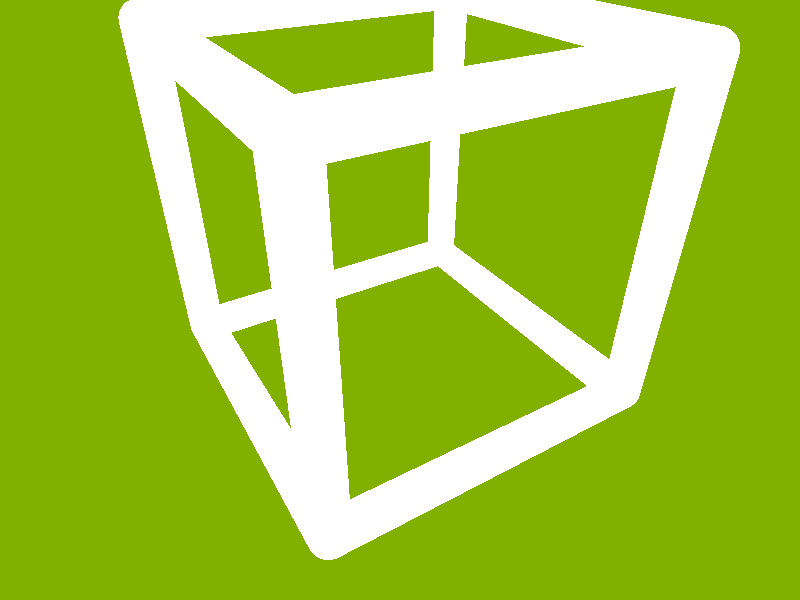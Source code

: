 // POV-Ray 3.6/3.7 Scene File "Stereo_Image_.pov"
// author: Friedrich A. Lohmueller, Jan-2013
// email: Friedrich.Lohmueller_at_t-online.de
// homepage: http://www.f-lohmueller.de
//--------------------------------------------------------------------------
#version 3.6;
global_settings{ assumed_gamma 1.1}
#default{ finish{ ambient 0.1 diffuse 0.9}} // conserve_energy}}
//--------------------------------------------------------------------------
#include "colors.inc"
#include "textures.inc"
#include "glass.inc"
#include "metals.inc"
#include "golds.inc"
#include "stones.inc"
#include "woods.inc"
#include "shapes.inc"
#include "shapes2.inc"
#include "functions.inc"
#include "math.inc"
#include "transforms.inc"
//--------------------------------------------------------------------------------------------------------<<<<
//--------------------------------------------------------------------------------------------------------<<<<
// stereo view:
#declare Eye_Distance =  pow(-1,frame_number) * 0.4;  // "-"= left eye's view ,  "+"= right eye's view;
// stereo starts with frame_number = 1
// odd frame_numbers  1, 3, 5, ... = right eye views
// even frame_numbers 2, 4, 6, ... = left eye views

// normal non stereo view (frame_number = 0 )
#if( frame_number = 0 )
#declare Eye_Distance = 0;
#end //------------------------------------------



//--------------------------------------------------------------------------------------------------------<<<<
//--------------------------------------------------------------------------------------------------------<<<<
//------------------------------------------------------------- Camera_Position, Camera_look_at, Camera_Angle
#declare Camera_Number = 1 ; // 2 = rotate
//--------------------------------------------------------------------------------------------------------<<<<
//--------------------------------------------------------------------------------------------------------<<<<
#switch ( Camera_Number )
#case (0)
  #declare Camera_Position = < 0.00, 2.00, -4.00> ;  // front view
  #declare Camera_Look_At  = < 0.00, 2.00,  0.00> ;
  #declare Camera_Angle    =  65 ;
#break
#case (1)  //
  #declare Camera_Position =  <2.50, 3.50,-1.50> ;  // ~diagonal view
  #declare Camera_Look_At  = < 0.00, 1.50, 0.00 > ;
  #declare Camera_Angle    =  65 ;
#break
#case (2)
  #declare Camera_Position = < 4.00, 2.00,  0.00> ;  // right side view
  #declare Camera_Look_At  = < 0.00, 2.00,  0.00> ;
  #declare Camera_Angle    =  65 ;
#break
#case (3)
  #declare Camera_Position = < 0.00, 6.00, -0.00001> ;  // top view // !!! not totally vertical!
  #declare Camera_Look_At  = < 0.00, 2.00,  0.00> ;
  #declare Camera_Angle    =  65 ;
#break
#else
  #declare Camera_Position = < 0.00, 2.00, -4.00> ;  // front view
  #declare Camera_Look_At  = < 0.00, 2.00,  0.00> ;
  #declare Camera_Angle    =  65 ;
#break
#end // of "#switch ( Camera_Number )" -----------------------------
//---------------------------------------------------------------------
//--------------------------------------------------------------------------------------------------------<<<<
//--------------------------------------------------------------------------------------------------------<<<<
camera{ location Camera_Position + Eye_Distance/2 * vnormalize( vcross( Camera_Look_At-Camera_Position, <0,1,0> ) )
        right    x*image_width/image_height
        angle    Camera_Angle
        look_at  Camera_Look_At//
    }// end camera
//--------------------------------------------------------------------------------------------------------<<<<
//--------------------------------------------------------------------------------------------------------<<<<

// sun --------------------------------------------------------------
light_source{<-1500,2500,-1500> color White*0.9}                      // sun light
light_source{ Camera_Position  color rgb<0.9,0.9,1>*0.1 shadowless }  // flash light

// sky --------------------------------------------------------------
plane{<0,1,0>,1 hollow
       texture{ pigment{ bozo turbulence 0.92
                         color_map { [0.00 rgb <0.20, 0.20, 1.0>*0.9]
                                     [0.50 rgb <0.20, 0.20, 1.0>*0.9]
                                     [0.70 rgb <1,1,1>]
                                     [0.85 rgb <0.25,0.25,0.25>]
                                     [1.0 rgb <0.5,0.5,0.5>]}
                        scale<1,1,1.5>*2.5  translate< 0,0,0>
                       }
                finish {ambient 1 diffuse 0} }
       scale 10000}

// fog on the ground -------------------------------------------------
fog { fog_type   2
      distance   100
      color      White*0.8
      fog_offset 0.1
      fog_alt    3
      turbulence 1.8
    }

// ground ------------------------------------------------------------
plane { <0,1,0>, 0
        texture{ pigment{ color rgb<0.35,0.65,0.0>*0.72 }
                 normal { bumps 0.75 scale 0.015 }
                 finish { phong 0.1 }
               } // end of texture
      } // end of plane

//---------------------------------------------------------------------
//---------------------------- objects in scene -----------------------
//---------------------------------------------------------------------



object{ // Wire_Box(A, B, WireRadius, UseMerge)
        Wire_Box(<-1,-1,-1>,<1,1,1>,  0.10,  0)

        texture{ pigment{ color rgb<1,1,1>*1.2} //rgb<1,0.65,0.0>}
               }

     scale<1,1,1>  rotate<0, 0,0> translate<0,2,0>
      } // ---------------------------------------------








